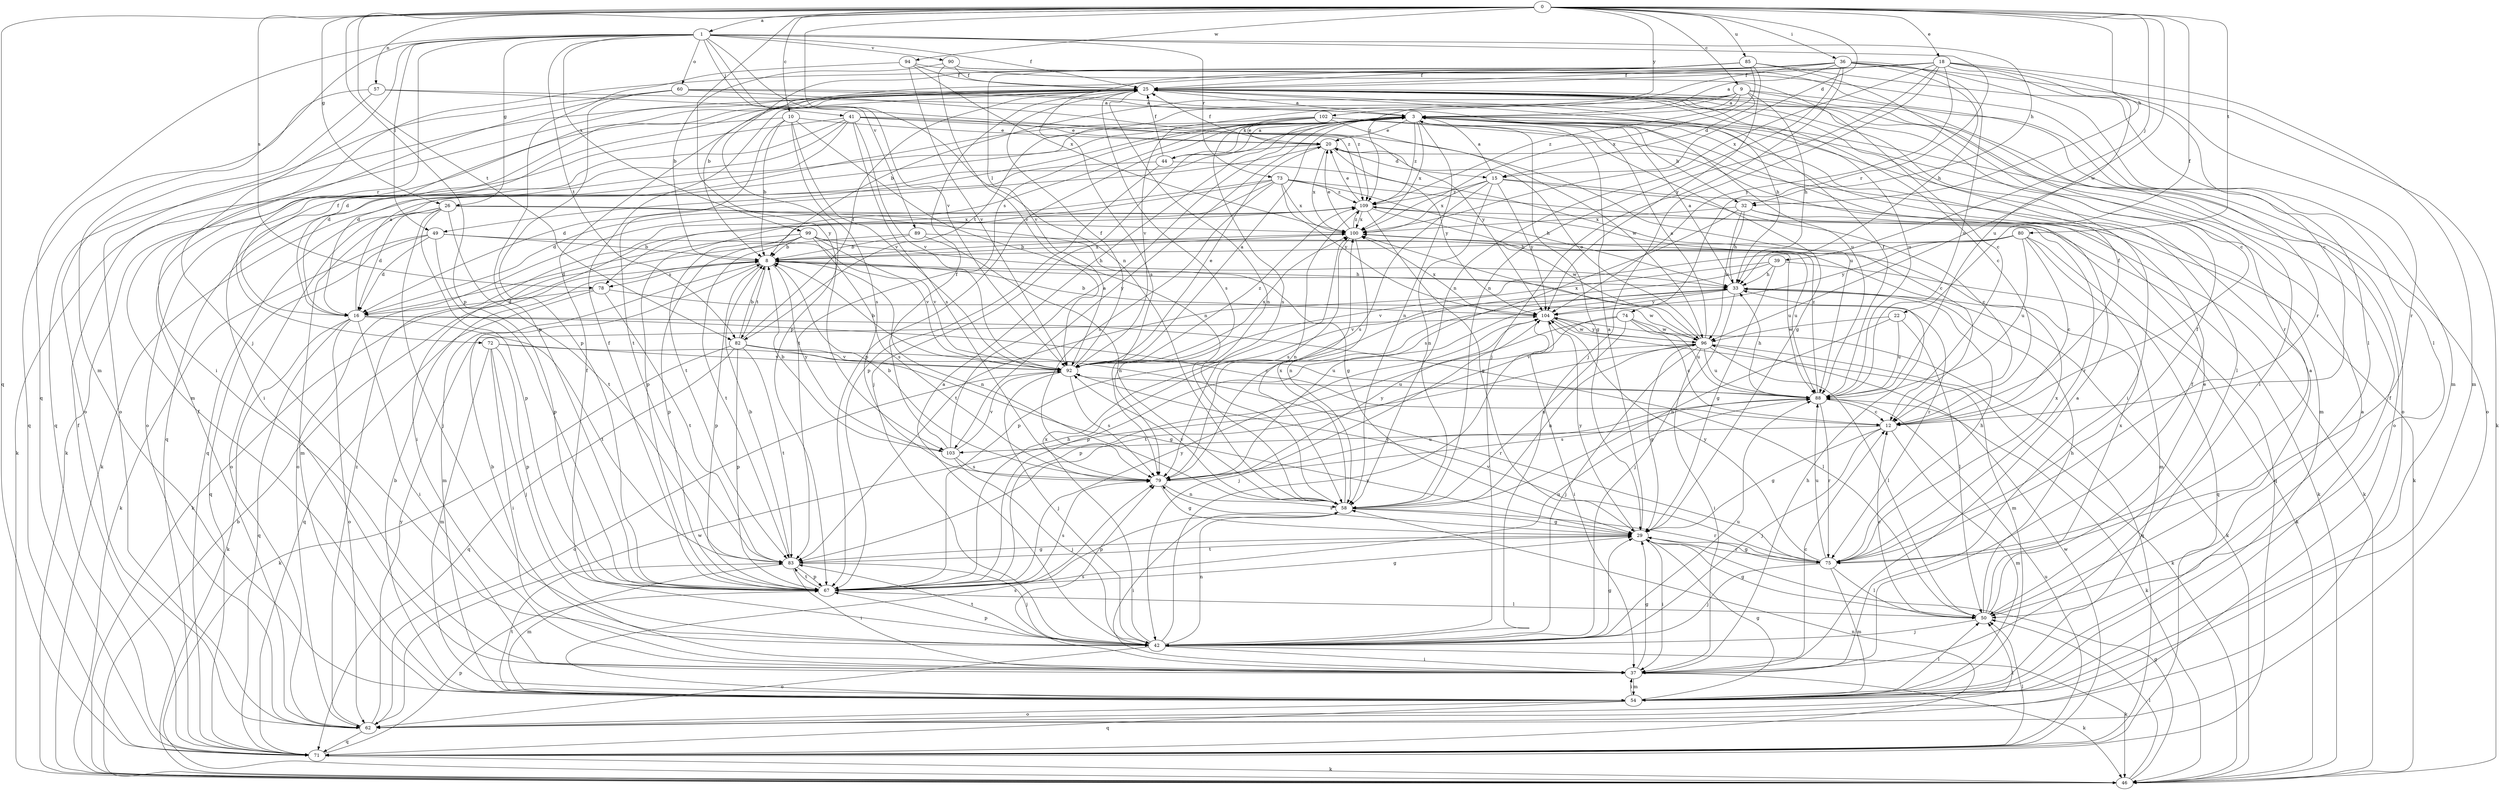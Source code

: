 strict digraph  {
0;
1;
3;
8;
9;
10;
12;
15;
16;
18;
20;
22;
25;
26;
29;
32;
33;
36;
37;
39;
41;
42;
44;
46;
49;
50;
54;
57;
58;
60;
62;
67;
71;
72;
73;
74;
75;
78;
79;
80;
82;
83;
85;
88;
89;
90;
92;
94;
96;
99;
100;
102;
103;
104;
109;
0 -> 1  [label=a];
0 -> 9  [label=c];
0 -> 10  [label=c];
0 -> 15  [label=d];
0 -> 18  [label=e];
0 -> 22  [label=f];
0 -> 26  [label=g];
0 -> 32  [label=h];
0 -> 36  [label=i];
0 -> 39  [label=j];
0 -> 57  [label=n];
0 -> 58  [label=n];
0 -> 67  [label=p];
0 -> 71  [label=q];
0 -> 78  [label=s];
0 -> 80  [label=t];
0 -> 82  [label=t];
0 -> 85  [label=u];
0 -> 94  [label=w];
0 -> 96  [label=w];
0 -> 102  [label=y];
0 -> 103  [label=y];
1 -> 25  [label=f];
1 -> 26  [label=g];
1 -> 32  [label=h];
1 -> 41  [label=j];
1 -> 42  [label=j];
1 -> 49  [label=l];
1 -> 54  [label=m];
1 -> 60  [label=o];
1 -> 71  [label=q];
1 -> 72  [label=r];
1 -> 73  [label=r];
1 -> 74  [label=r];
1 -> 82  [label=t];
1 -> 89  [label=v];
1 -> 90  [label=v];
1 -> 92  [label=v];
1 -> 99  [label=x];
3 -> 20  [label=e];
3 -> 29  [label=g];
3 -> 32  [label=h];
3 -> 37  [label=i];
3 -> 42  [label=j];
3 -> 44  [label=k];
3 -> 49  [label=l];
3 -> 50  [label=l];
3 -> 58  [label=n];
3 -> 62  [label=o];
3 -> 67  [label=p];
3 -> 71  [label=q];
3 -> 78  [label=s];
3 -> 100  [label=x];
3 -> 103  [label=y];
3 -> 109  [label=z];
8 -> 33  [label=h];
8 -> 54  [label=m];
8 -> 58  [label=n];
8 -> 67  [label=p];
8 -> 75  [label=r];
8 -> 78  [label=s];
8 -> 82  [label=t];
8 -> 100  [label=x];
8 -> 103  [label=y];
9 -> 3  [label=a];
9 -> 8  [label=b];
9 -> 15  [label=d];
9 -> 33  [label=h];
9 -> 37  [label=i];
9 -> 62  [label=o];
9 -> 82  [label=t];
9 -> 92  [label=v];
9 -> 109  [label=z];
10 -> 8  [label=b];
10 -> 20  [label=e];
10 -> 46  [label=k];
10 -> 58  [label=n];
10 -> 79  [label=s];
10 -> 83  [label=t];
10 -> 92  [label=v];
12 -> 25  [label=f];
12 -> 29  [label=g];
12 -> 42  [label=j];
12 -> 54  [label=m];
12 -> 103  [label=y];
15 -> 3  [label=a];
15 -> 12  [label=c];
15 -> 46  [label=k];
15 -> 58  [label=n];
15 -> 79  [label=s];
15 -> 100  [label=x];
15 -> 104  [label=y];
15 -> 109  [label=z];
16 -> 3  [label=a];
16 -> 12  [label=c];
16 -> 25  [label=f];
16 -> 37  [label=i];
16 -> 46  [label=k];
16 -> 50  [label=l];
16 -> 62  [label=o];
16 -> 71  [label=q];
16 -> 83  [label=t];
18 -> 8  [label=b];
18 -> 12  [label=c];
18 -> 25  [label=f];
18 -> 42  [label=j];
18 -> 54  [label=m];
18 -> 58  [label=n];
18 -> 75  [label=r];
18 -> 88  [label=u];
18 -> 100  [label=x];
18 -> 104  [label=y];
20 -> 15  [label=d];
20 -> 16  [label=d];
20 -> 25  [label=f];
20 -> 46  [label=k];
20 -> 100  [label=x];
20 -> 104  [label=y];
22 -> 50  [label=l];
22 -> 58  [label=n];
22 -> 88  [label=u];
22 -> 96  [label=w];
25 -> 3  [label=a];
25 -> 12  [label=c];
25 -> 16  [label=d];
25 -> 33  [label=h];
25 -> 58  [label=n];
25 -> 62  [label=o];
25 -> 71  [label=q];
25 -> 75  [label=r];
25 -> 79  [label=s];
25 -> 88  [label=u];
26 -> 16  [label=d];
26 -> 29  [label=g];
26 -> 42  [label=j];
26 -> 54  [label=m];
26 -> 62  [label=o];
26 -> 67  [label=p];
26 -> 83  [label=t];
26 -> 100  [label=x];
29 -> 3  [label=a];
29 -> 37  [label=i];
29 -> 75  [label=r];
29 -> 79  [label=s];
29 -> 83  [label=t];
29 -> 104  [label=y];
32 -> 33  [label=h];
32 -> 46  [label=k];
32 -> 71  [label=q];
32 -> 79  [label=s];
32 -> 96  [label=w];
32 -> 100  [label=x];
33 -> 3  [label=a];
33 -> 42  [label=j];
33 -> 46  [label=k];
33 -> 67  [label=p];
33 -> 92  [label=v];
33 -> 104  [label=y];
36 -> 3  [label=a];
36 -> 25  [label=f];
36 -> 33  [label=h];
36 -> 37  [label=i];
36 -> 42  [label=j];
36 -> 46  [label=k];
36 -> 50  [label=l];
36 -> 58  [label=n];
36 -> 67  [label=p];
36 -> 88  [label=u];
36 -> 109  [label=z];
37 -> 3  [label=a];
37 -> 8  [label=b];
37 -> 12  [label=c];
37 -> 25  [label=f];
37 -> 29  [label=g];
37 -> 33  [label=h];
37 -> 46  [label=k];
37 -> 54  [label=m];
37 -> 79  [label=s];
39 -> 29  [label=g];
39 -> 33  [label=h];
39 -> 46  [label=k];
39 -> 67  [label=p];
39 -> 92  [label=v];
41 -> 16  [label=d];
41 -> 20  [label=e];
41 -> 37  [label=i];
41 -> 46  [label=k];
41 -> 62  [label=o];
41 -> 79  [label=s];
41 -> 88  [label=u];
41 -> 92  [label=v];
41 -> 104  [label=y];
42 -> 3  [label=a];
42 -> 25  [label=f];
42 -> 29  [label=g];
42 -> 37  [label=i];
42 -> 46  [label=k];
42 -> 58  [label=n];
42 -> 62  [label=o];
42 -> 67  [label=p];
42 -> 83  [label=t];
42 -> 88  [label=u];
42 -> 100  [label=x];
42 -> 104  [label=y];
44 -> 3  [label=a];
44 -> 12  [label=c];
44 -> 25  [label=f];
44 -> 67  [label=p];
44 -> 71  [label=q];
46 -> 8  [label=b];
46 -> 29  [label=g];
46 -> 50  [label=l];
49 -> 8  [label=b];
49 -> 16  [label=d];
49 -> 46  [label=k];
49 -> 67  [label=p];
49 -> 71  [label=q];
49 -> 92  [label=v];
50 -> 3  [label=a];
50 -> 12  [label=c];
50 -> 20  [label=e];
50 -> 29  [label=g];
50 -> 33  [label=h];
50 -> 42  [label=j];
50 -> 100  [label=x];
54 -> 3  [label=a];
54 -> 8  [label=b];
54 -> 25  [label=f];
54 -> 29  [label=g];
54 -> 37  [label=i];
54 -> 50  [label=l];
54 -> 62  [label=o];
54 -> 71  [label=q];
54 -> 79  [label=s];
54 -> 83  [label=t];
57 -> 3  [label=a];
57 -> 62  [label=o];
57 -> 71  [label=q];
57 -> 109  [label=z];
58 -> 29  [label=g];
58 -> 37  [label=i];
58 -> 67  [label=p];
58 -> 75  [label=r];
58 -> 92  [label=v];
58 -> 100  [label=x];
60 -> 3  [label=a];
60 -> 54  [label=m];
60 -> 62  [label=o];
60 -> 67  [label=p];
60 -> 88  [label=u];
60 -> 109  [label=z];
62 -> 25  [label=f];
62 -> 50  [label=l];
62 -> 71  [label=q];
62 -> 96  [label=w];
62 -> 104  [label=y];
62 -> 109  [label=z];
67 -> 25  [label=f];
67 -> 29  [label=g];
67 -> 33  [label=h];
67 -> 50  [label=l];
67 -> 79  [label=s];
67 -> 83  [label=t];
67 -> 88  [label=u];
67 -> 104  [label=y];
71 -> 25  [label=f];
71 -> 46  [label=k];
71 -> 50  [label=l];
71 -> 58  [label=n];
71 -> 67  [label=p];
71 -> 88  [label=u];
71 -> 96  [label=w];
72 -> 37  [label=i];
72 -> 42  [label=j];
72 -> 54  [label=m];
72 -> 67  [label=p];
72 -> 88  [label=u];
72 -> 92  [label=v];
73 -> 16  [label=d];
73 -> 33  [label=h];
73 -> 67  [label=p];
73 -> 75  [label=r];
73 -> 79  [label=s];
73 -> 83  [label=t];
73 -> 100  [label=x];
73 -> 104  [label=y];
73 -> 109  [label=z];
74 -> 12  [label=c];
74 -> 58  [label=n];
74 -> 67  [label=p];
74 -> 83  [label=t];
74 -> 88  [label=u];
74 -> 96  [label=w];
75 -> 25  [label=f];
75 -> 29  [label=g];
75 -> 33  [label=h];
75 -> 42  [label=j];
75 -> 50  [label=l];
75 -> 54  [label=m];
75 -> 88  [label=u];
75 -> 92  [label=v];
75 -> 100  [label=x];
75 -> 104  [label=y];
78 -> 16  [label=d];
78 -> 71  [label=q];
78 -> 83  [label=t];
78 -> 96  [label=w];
79 -> 8  [label=b];
79 -> 29  [label=g];
79 -> 58  [label=n];
79 -> 88  [label=u];
79 -> 104  [label=y];
80 -> 8  [label=b];
80 -> 12  [label=c];
80 -> 54  [label=m];
80 -> 71  [label=q];
80 -> 83  [label=t];
80 -> 88  [label=u];
80 -> 104  [label=y];
82 -> 8  [label=b];
82 -> 25  [label=f];
82 -> 29  [label=g];
82 -> 46  [label=k];
82 -> 67  [label=p];
82 -> 71  [label=q];
82 -> 75  [label=r];
82 -> 83  [label=t];
82 -> 92  [label=v];
83 -> 8  [label=b];
83 -> 29  [label=g];
83 -> 37  [label=i];
83 -> 42  [label=j];
83 -> 54  [label=m];
83 -> 67  [label=p];
85 -> 12  [label=c];
85 -> 25  [label=f];
85 -> 54  [label=m];
85 -> 79  [label=s];
85 -> 92  [label=v];
85 -> 100  [label=x];
85 -> 104  [label=y];
88 -> 12  [label=c];
88 -> 25  [label=f];
88 -> 33  [label=h];
88 -> 46  [label=k];
88 -> 75  [label=r];
88 -> 79  [label=s];
88 -> 109  [label=z];
89 -> 8  [label=b];
89 -> 46  [label=k];
89 -> 58  [label=n];
89 -> 88  [label=u];
90 -> 8  [label=b];
90 -> 25  [label=f];
90 -> 50  [label=l];
90 -> 75  [label=r];
90 -> 92  [label=v];
92 -> 3  [label=a];
92 -> 8  [label=b];
92 -> 20  [label=e];
92 -> 25  [label=f];
92 -> 42  [label=j];
92 -> 62  [label=o];
92 -> 79  [label=s];
92 -> 88  [label=u];
92 -> 100  [label=x];
92 -> 109  [label=z];
94 -> 12  [label=c];
94 -> 25  [label=f];
94 -> 67  [label=p];
94 -> 92  [label=v];
94 -> 100  [label=x];
96 -> 3  [label=a];
96 -> 20  [label=e];
96 -> 29  [label=g];
96 -> 37  [label=i];
96 -> 42  [label=j];
96 -> 46  [label=k];
96 -> 50  [label=l];
96 -> 58  [label=n];
96 -> 88  [label=u];
96 -> 92  [label=v];
96 -> 100  [label=x];
96 -> 104  [label=y];
99 -> 8  [label=b];
99 -> 16  [label=d];
99 -> 33  [label=h];
99 -> 67  [label=p];
99 -> 79  [label=s];
99 -> 83  [label=t];
99 -> 88  [label=u];
99 -> 92  [label=v];
100 -> 8  [label=b];
100 -> 20  [label=e];
100 -> 58  [label=n];
100 -> 79  [label=s];
100 -> 109  [label=z];
102 -> 16  [label=d];
102 -> 20  [label=e];
102 -> 29  [label=g];
102 -> 54  [label=m];
102 -> 79  [label=s];
102 -> 83  [label=t];
102 -> 96  [label=w];
103 -> 3  [label=a];
103 -> 8  [label=b];
103 -> 25  [label=f];
103 -> 42  [label=j];
103 -> 79  [label=s];
103 -> 92  [label=v];
104 -> 8  [label=b];
104 -> 37  [label=i];
104 -> 42  [label=j];
104 -> 54  [label=m];
104 -> 71  [label=q];
104 -> 96  [label=w];
104 -> 100  [label=x];
109 -> 20  [label=e];
109 -> 29  [label=g];
109 -> 37  [label=i];
109 -> 46  [label=k];
109 -> 58  [label=n];
109 -> 62  [label=o];
109 -> 96  [label=w];
109 -> 100  [label=x];
}
